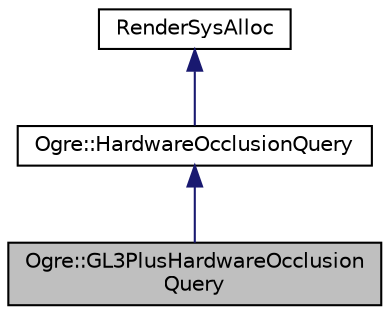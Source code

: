 digraph "Ogre::GL3PlusHardwareOcclusionQuery"
{
  bgcolor="transparent";
  edge [fontname="Helvetica",fontsize="10",labelfontname="Helvetica",labelfontsize="10"];
  node [fontname="Helvetica",fontsize="10",shape=record];
  Node0 [label="Ogre::GL3PlusHardwareOcclusion\lQuery",height=0.2,width=0.4,color="black", fillcolor="grey75", style="filled", fontcolor="black"];
  Node1 -> Node0 [dir="back",color="midnightblue",fontsize="10",style="solid",fontname="Helvetica"];
  Node1 [label="Ogre::HardwareOcclusionQuery",height=0.2,width=0.4,color="black",URL="$class_ogre_1_1_hardware_occlusion_query.html",tooltip="This is a abstract class that that provides the interface for the query class for hardware occlusion..."];
  Node2 -> Node1 [dir="back",color="midnightblue",fontsize="10",style="solid",fontname="Helvetica"];
  Node2 [label="RenderSysAlloc",height=0.2,width=0.4,color="black",URL="$class_ogre_1_1_allocated_object.html"];
}
